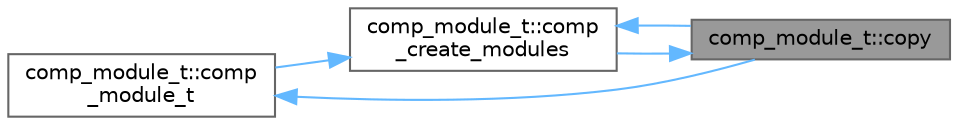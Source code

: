 digraph "comp_module_t::copy"
{
 // LATEX_PDF_SIZE
  bgcolor="transparent";
  edge [fontname=Helvetica,fontsize=10,labelfontname=Helvetica,labelfontsize=10];
  node [fontname=Helvetica,fontsize=10,shape=box,height=0.2,width=0.4];
  rankdir="RL";
  Node1 [id="Node000001",label="comp_module_t::copy",height=0.2,width=0.4,color="gray40", fillcolor="grey60", style="filled", fontcolor="black",tooltip=" "];
  Node1 -> Node2 [id="edge1_Node000001_Node000002",dir="back",color="steelblue1",style="solid",tooltip=" "];
  Node2 [id="Node000002",label="comp_module_t::comp\l_create_modules",height=0.2,width=0.4,color="grey40", fillcolor="white", style="filled",URL="$classcomp__module__t.html#a97d5cb5be2c89a3e8da221e02a20243b",tooltip=" "];
  Node2 -> Node3 [id="edge2_Node000002_Node000003",dir="back",color="steelblue1",style="solid",tooltip=" "];
  Node3 [id="Node000003",label="comp_module_t::comp\l_module_t",height=0.2,width=0.4,color="grey40", fillcolor="white", style="filled",URL="$classcomp__module__t.html#ac0c8f89cc41c87d65de52fc652d35827",tooltip=" "];
  Node3 -> Node1 [id="edge3_Node000003_Node000001",dir="back",color="steelblue1",style="solid",tooltip=" "];
  Node2 -> Node1 [id="edge4_Node000002_Node000001",dir="back",color="steelblue1",style="solid",tooltip=" "];
}
